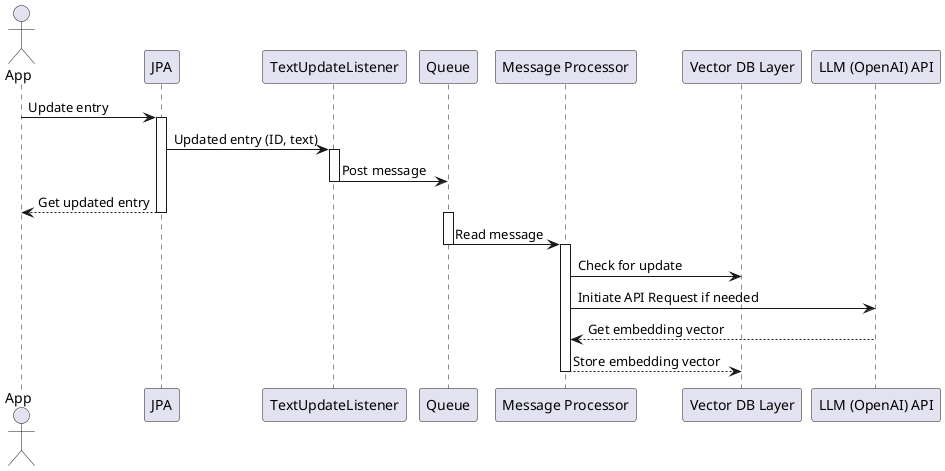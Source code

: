 @startuml
actor App
participant "JPA" as JPA
participant TextUpdateListener
participant Queue
participant "Message Processor" as Listener
participant "Vector DB Layer" as VectorDB
participant "LLM (OpenAI) API" as LLM

App -> JPA: Update entry
activate JPA
JPA -> TextUpdateListener: Updated entry (ID, text)
activate TextUpdateListener
TextUpdateListener -> Queue: Post message
deactivate TextUpdateListener
JPA --> App: Get updated entry
deactivate JPA
activate Queue
Queue -> Listener: Read message
deactivate Queue
activate Listener
Listener -> VectorDB: Check for update
Listener -> LLM: Initiate API Request if needed
LLM --> Listener: Get embedding vector
Listener --> VectorDB: Store embedding vector
deactivate Listener
@enduml
